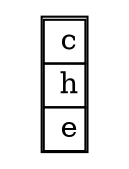 digraph G { 
  node [shape = name]; 
  2[label=  <<table border= "1 " cellspacing= " 0 "><tr> 
<td> c</td> </tr> 
<tr> 
<td> h</td> </tr> 
<tr> 
<td> e</td> </tr> 
</table>>  shape = none ]; 
 }
